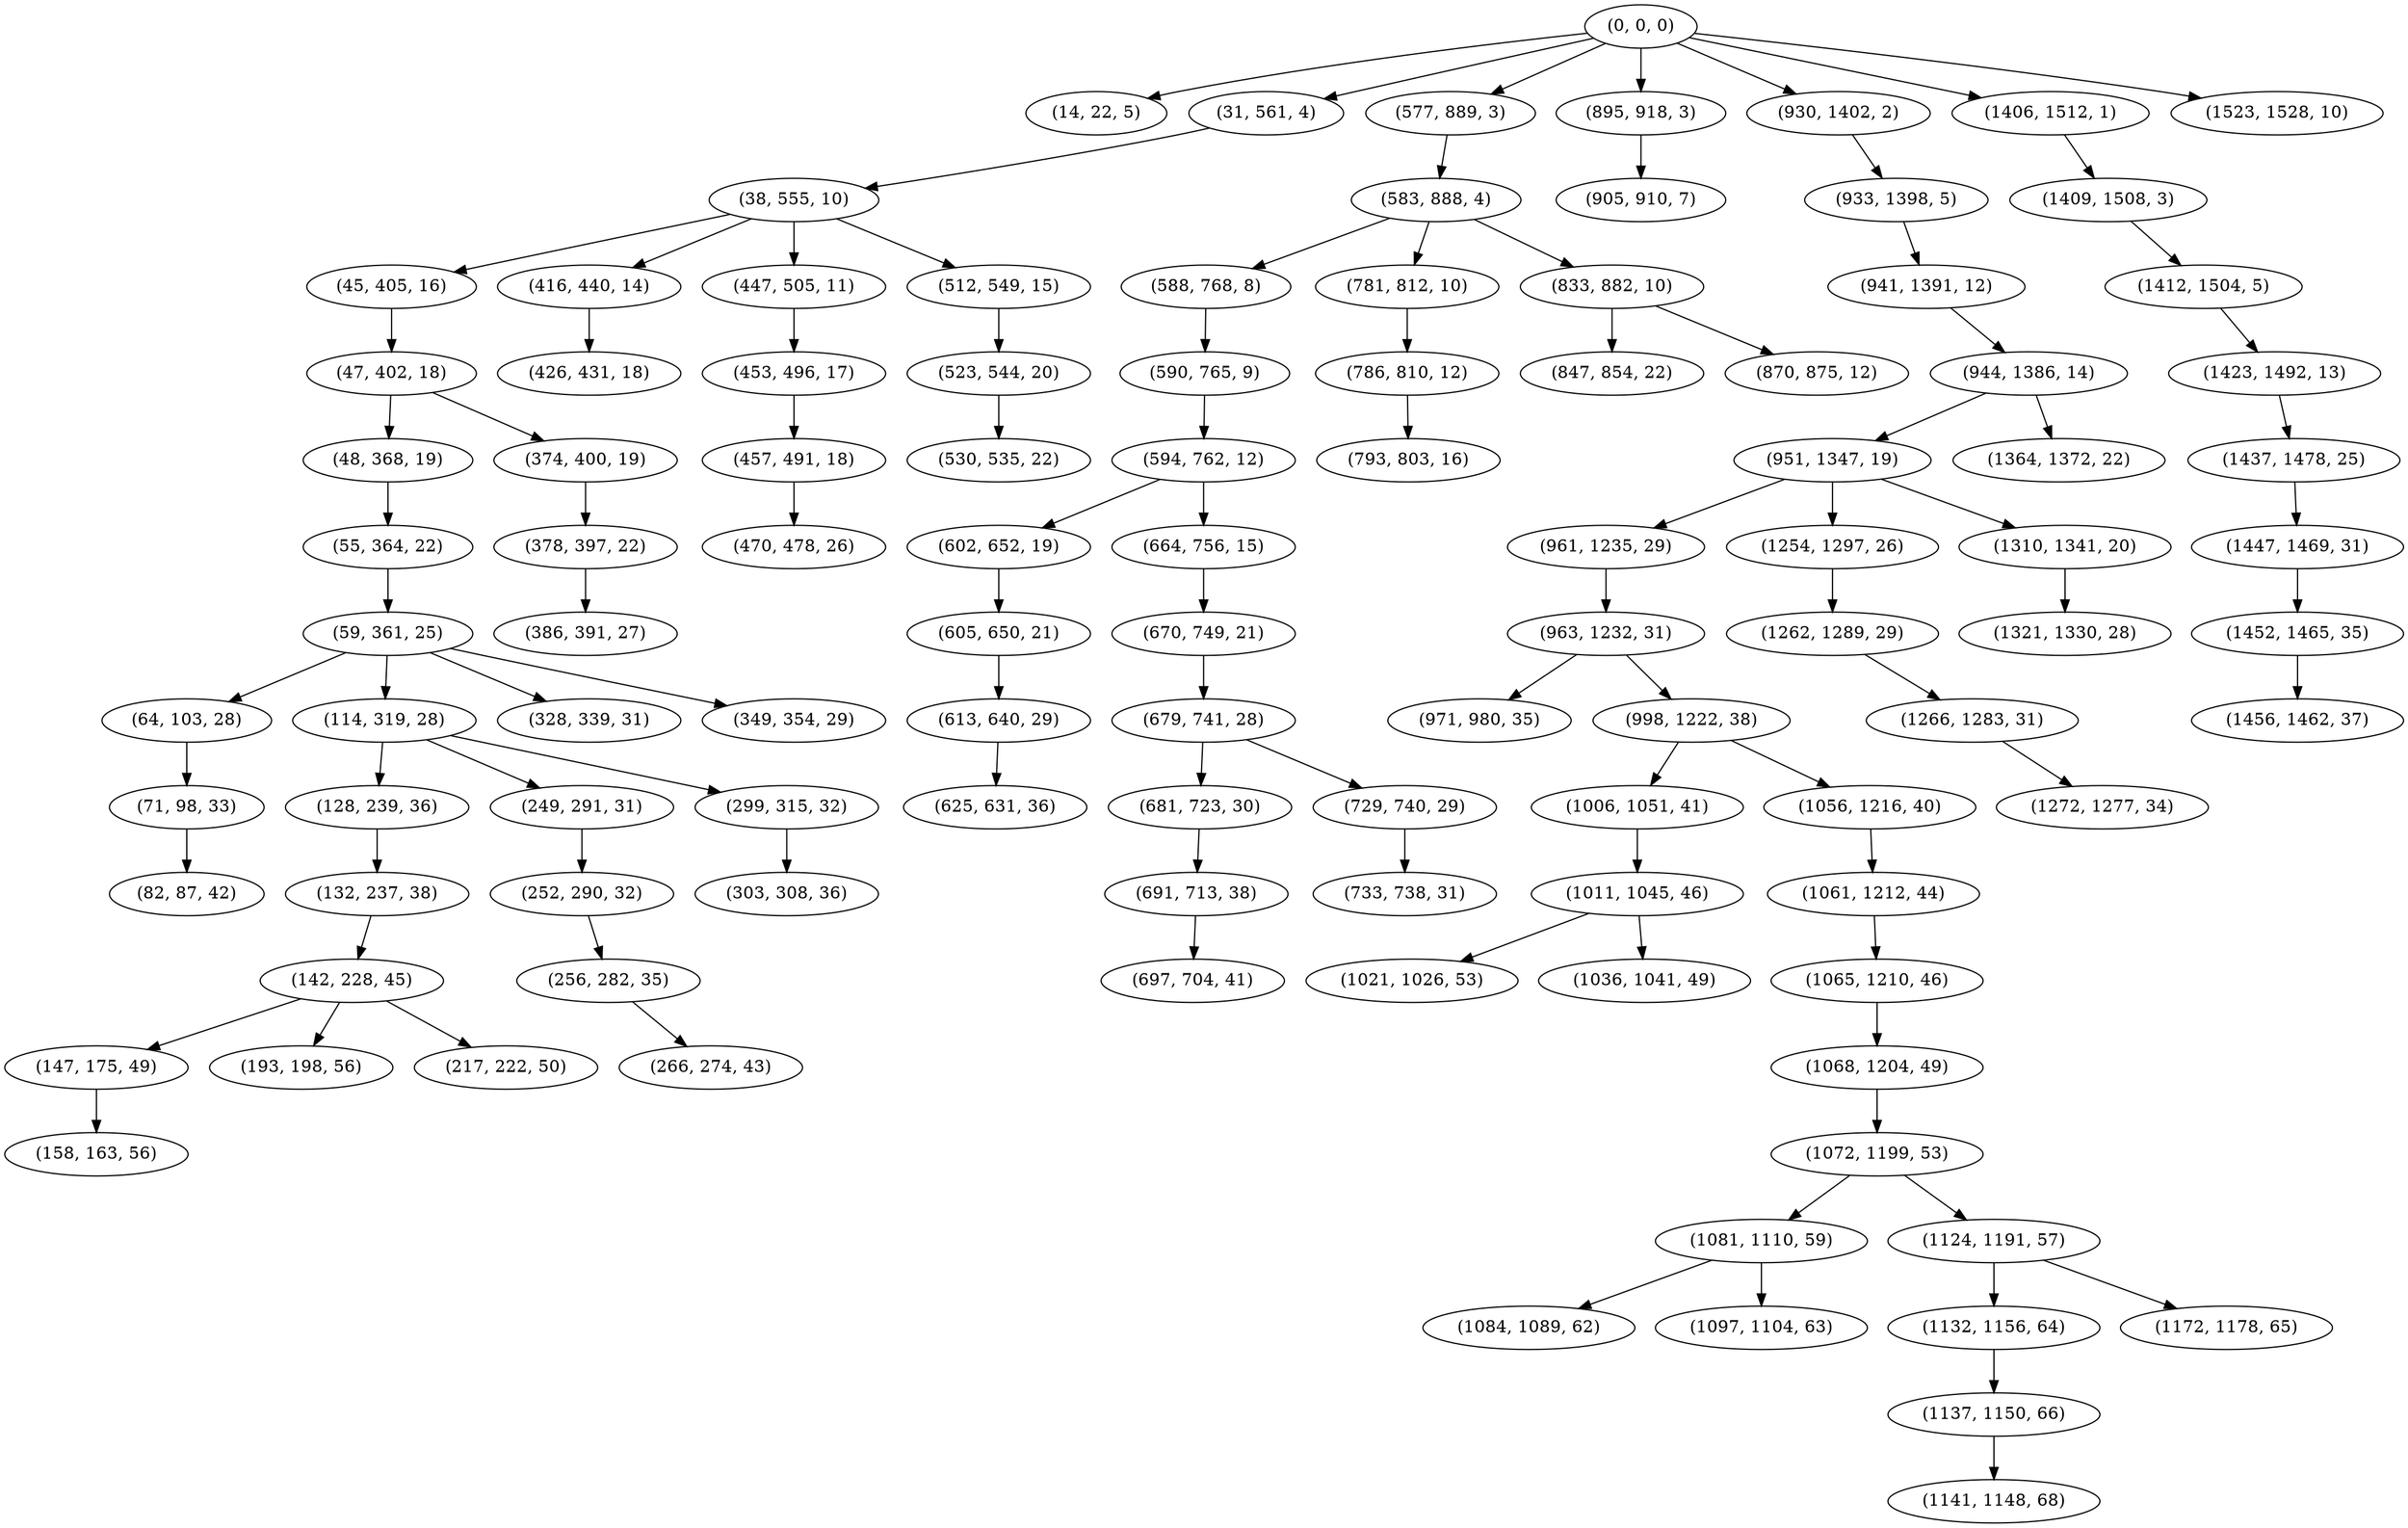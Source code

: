 digraph tree {
    "(0, 0, 0)";
    "(14, 22, 5)";
    "(31, 561, 4)";
    "(38, 555, 10)";
    "(45, 405, 16)";
    "(47, 402, 18)";
    "(48, 368, 19)";
    "(55, 364, 22)";
    "(59, 361, 25)";
    "(64, 103, 28)";
    "(71, 98, 33)";
    "(82, 87, 42)";
    "(114, 319, 28)";
    "(128, 239, 36)";
    "(132, 237, 38)";
    "(142, 228, 45)";
    "(147, 175, 49)";
    "(158, 163, 56)";
    "(193, 198, 56)";
    "(217, 222, 50)";
    "(249, 291, 31)";
    "(252, 290, 32)";
    "(256, 282, 35)";
    "(266, 274, 43)";
    "(299, 315, 32)";
    "(303, 308, 36)";
    "(328, 339, 31)";
    "(349, 354, 29)";
    "(374, 400, 19)";
    "(378, 397, 22)";
    "(386, 391, 27)";
    "(416, 440, 14)";
    "(426, 431, 18)";
    "(447, 505, 11)";
    "(453, 496, 17)";
    "(457, 491, 18)";
    "(470, 478, 26)";
    "(512, 549, 15)";
    "(523, 544, 20)";
    "(530, 535, 22)";
    "(577, 889, 3)";
    "(583, 888, 4)";
    "(588, 768, 8)";
    "(590, 765, 9)";
    "(594, 762, 12)";
    "(602, 652, 19)";
    "(605, 650, 21)";
    "(613, 640, 29)";
    "(625, 631, 36)";
    "(664, 756, 15)";
    "(670, 749, 21)";
    "(679, 741, 28)";
    "(681, 723, 30)";
    "(691, 713, 38)";
    "(697, 704, 41)";
    "(729, 740, 29)";
    "(733, 738, 31)";
    "(781, 812, 10)";
    "(786, 810, 12)";
    "(793, 803, 16)";
    "(833, 882, 10)";
    "(847, 854, 22)";
    "(870, 875, 12)";
    "(895, 918, 3)";
    "(905, 910, 7)";
    "(930, 1402, 2)";
    "(933, 1398, 5)";
    "(941, 1391, 12)";
    "(944, 1386, 14)";
    "(951, 1347, 19)";
    "(961, 1235, 29)";
    "(963, 1232, 31)";
    "(971, 980, 35)";
    "(998, 1222, 38)";
    "(1006, 1051, 41)";
    "(1011, 1045, 46)";
    "(1021, 1026, 53)";
    "(1036, 1041, 49)";
    "(1056, 1216, 40)";
    "(1061, 1212, 44)";
    "(1065, 1210, 46)";
    "(1068, 1204, 49)";
    "(1072, 1199, 53)";
    "(1081, 1110, 59)";
    "(1084, 1089, 62)";
    "(1097, 1104, 63)";
    "(1124, 1191, 57)";
    "(1132, 1156, 64)";
    "(1137, 1150, 66)";
    "(1141, 1148, 68)";
    "(1172, 1178, 65)";
    "(1254, 1297, 26)";
    "(1262, 1289, 29)";
    "(1266, 1283, 31)";
    "(1272, 1277, 34)";
    "(1310, 1341, 20)";
    "(1321, 1330, 28)";
    "(1364, 1372, 22)";
    "(1406, 1512, 1)";
    "(1409, 1508, 3)";
    "(1412, 1504, 5)";
    "(1423, 1492, 13)";
    "(1437, 1478, 25)";
    "(1447, 1469, 31)";
    "(1452, 1465, 35)";
    "(1456, 1462, 37)";
    "(1523, 1528, 10)";
    "(0, 0, 0)" -> "(14, 22, 5)";
    "(0, 0, 0)" -> "(31, 561, 4)";
    "(0, 0, 0)" -> "(577, 889, 3)";
    "(0, 0, 0)" -> "(895, 918, 3)";
    "(0, 0, 0)" -> "(930, 1402, 2)";
    "(0, 0, 0)" -> "(1406, 1512, 1)";
    "(0, 0, 0)" -> "(1523, 1528, 10)";
    "(31, 561, 4)" -> "(38, 555, 10)";
    "(38, 555, 10)" -> "(45, 405, 16)";
    "(38, 555, 10)" -> "(416, 440, 14)";
    "(38, 555, 10)" -> "(447, 505, 11)";
    "(38, 555, 10)" -> "(512, 549, 15)";
    "(45, 405, 16)" -> "(47, 402, 18)";
    "(47, 402, 18)" -> "(48, 368, 19)";
    "(47, 402, 18)" -> "(374, 400, 19)";
    "(48, 368, 19)" -> "(55, 364, 22)";
    "(55, 364, 22)" -> "(59, 361, 25)";
    "(59, 361, 25)" -> "(64, 103, 28)";
    "(59, 361, 25)" -> "(114, 319, 28)";
    "(59, 361, 25)" -> "(328, 339, 31)";
    "(59, 361, 25)" -> "(349, 354, 29)";
    "(64, 103, 28)" -> "(71, 98, 33)";
    "(71, 98, 33)" -> "(82, 87, 42)";
    "(114, 319, 28)" -> "(128, 239, 36)";
    "(114, 319, 28)" -> "(249, 291, 31)";
    "(114, 319, 28)" -> "(299, 315, 32)";
    "(128, 239, 36)" -> "(132, 237, 38)";
    "(132, 237, 38)" -> "(142, 228, 45)";
    "(142, 228, 45)" -> "(147, 175, 49)";
    "(142, 228, 45)" -> "(193, 198, 56)";
    "(142, 228, 45)" -> "(217, 222, 50)";
    "(147, 175, 49)" -> "(158, 163, 56)";
    "(249, 291, 31)" -> "(252, 290, 32)";
    "(252, 290, 32)" -> "(256, 282, 35)";
    "(256, 282, 35)" -> "(266, 274, 43)";
    "(299, 315, 32)" -> "(303, 308, 36)";
    "(374, 400, 19)" -> "(378, 397, 22)";
    "(378, 397, 22)" -> "(386, 391, 27)";
    "(416, 440, 14)" -> "(426, 431, 18)";
    "(447, 505, 11)" -> "(453, 496, 17)";
    "(453, 496, 17)" -> "(457, 491, 18)";
    "(457, 491, 18)" -> "(470, 478, 26)";
    "(512, 549, 15)" -> "(523, 544, 20)";
    "(523, 544, 20)" -> "(530, 535, 22)";
    "(577, 889, 3)" -> "(583, 888, 4)";
    "(583, 888, 4)" -> "(588, 768, 8)";
    "(583, 888, 4)" -> "(781, 812, 10)";
    "(583, 888, 4)" -> "(833, 882, 10)";
    "(588, 768, 8)" -> "(590, 765, 9)";
    "(590, 765, 9)" -> "(594, 762, 12)";
    "(594, 762, 12)" -> "(602, 652, 19)";
    "(594, 762, 12)" -> "(664, 756, 15)";
    "(602, 652, 19)" -> "(605, 650, 21)";
    "(605, 650, 21)" -> "(613, 640, 29)";
    "(613, 640, 29)" -> "(625, 631, 36)";
    "(664, 756, 15)" -> "(670, 749, 21)";
    "(670, 749, 21)" -> "(679, 741, 28)";
    "(679, 741, 28)" -> "(681, 723, 30)";
    "(679, 741, 28)" -> "(729, 740, 29)";
    "(681, 723, 30)" -> "(691, 713, 38)";
    "(691, 713, 38)" -> "(697, 704, 41)";
    "(729, 740, 29)" -> "(733, 738, 31)";
    "(781, 812, 10)" -> "(786, 810, 12)";
    "(786, 810, 12)" -> "(793, 803, 16)";
    "(833, 882, 10)" -> "(847, 854, 22)";
    "(833, 882, 10)" -> "(870, 875, 12)";
    "(895, 918, 3)" -> "(905, 910, 7)";
    "(930, 1402, 2)" -> "(933, 1398, 5)";
    "(933, 1398, 5)" -> "(941, 1391, 12)";
    "(941, 1391, 12)" -> "(944, 1386, 14)";
    "(944, 1386, 14)" -> "(951, 1347, 19)";
    "(944, 1386, 14)" -> "(1364, 1372, 22)";
    "(951, 1347, 19)" -> "(961, 1235, 29)";
    "(951, 1347, 19)" -> "(1254, 1297, 26)";
    "(951, 1347, 19)" -> "(1310, 1341, 20)";
    "(961, 1235, 29)" -> "(963, 1232, 31)";
    "(963, 1232, 31)" -> "(971, 980, 35)";
    "(963, 1232, 31)" -> "(998, 1222, 38)";
    "(998, 1222, 38)" -> "(1006, 1051, 41)";
    "(998, 1222, 38)" -> "(1056, 1216, 40)";
    "(1006, 1051, 41)" -> "(1011, 1045, 46)";
    "(1011, 1045, 46)" -> "(1021, 1026, 53)";
    "(1011, 1045, 46)" -> "(1036, 1041, 49)";
    "(1056, 1216, 40)" -> "(1061, 1212, 44)";
    "(1061, 1212, 44)" -> "(1065, 1210, 46)";
    "(1065, 1210, 46)" -> "(1068, 1204, 49)";
    "(1068, 1204, 49)" -> "(1072, 1199, 53)";
    "(1072, 1199, 53)" -> "(1081, 1110, 59)";
    "(1072, 1199, 53)" -> "(1124, 1191, 57)";
    "(1081, 1110, 59)" -> "(1084, 1089, 62)";
    "(1081, 1110, 59)" -> "(1097, 1104, 63)";
    "(1124, 1191, 57)" -> "(1132, 1156, 64)";
    "(1124, 1191, 57)" -> "(1172, 1178, 65)";
    "(1132, 1156, 64)" -> "(1137, 1150, 66)";
    "(1137, 1150, 66)" -> "(1141, 1148, 68)";
    "(1254, 1297, 26)" -> "(1262, 1289, 29)";
    "(1262, 1289, 29)" -> "(1266, 1283, 31)";
    "(1266, 1283, 31)" -> "(1272, 1277, 34)";
    "(1310, 1341, 20)" -> "(1321, 1330, 28)";
    "(1406, 1512, 1)" -> "(1409, 1508, 3)";
    "(1409, 1508, 3)" -> "(1412, 1504, 5)";
    "(1412, 1504, 5)" -> "(1423, 1492, 13)";
    "(1423, 1492, 13)" -> "(1437, 1478, 25)";
    "(1437, 1478, 25)" -> "(1447, 1469, 31)";
    "(1447, 1469, 31)" -> "(1452, 1465, 35)";
    "(1452, 1465, 35)" -> "(1456, 1462, 37)";
}
